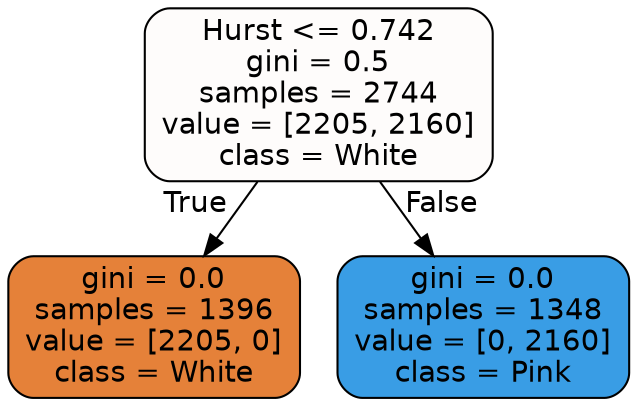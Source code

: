 digraph Tree {
node [shape=box, style="filled, rounded", color="black", fontname=helvetica] ;
edge [fontname=helvetica] ;
0 [label="Hurst <= 0.742\ngini = 0.5\nsamples = 2744\nvalue = [2205, 2160]\nclass = White", fillcolor="#e5813905"] ;
1 [label="gini = 0.0\nsamples = 1396\nvalue = [2205, 0]\nclass = White", fillcolor="#e58139ff"] ;
0 -> 1 [labeldistance=2.5, labelangle=45, headlabel="True"] ;
2 [label="gini = 0.0\nsamples = 1348\nvalue = [0, 2160]\nclass = Pink", fillcolor="#399de5ff"] ;
0 -> 2 [labeldistance=2.5, labelangle=-45, headlabel="False"] ;
}